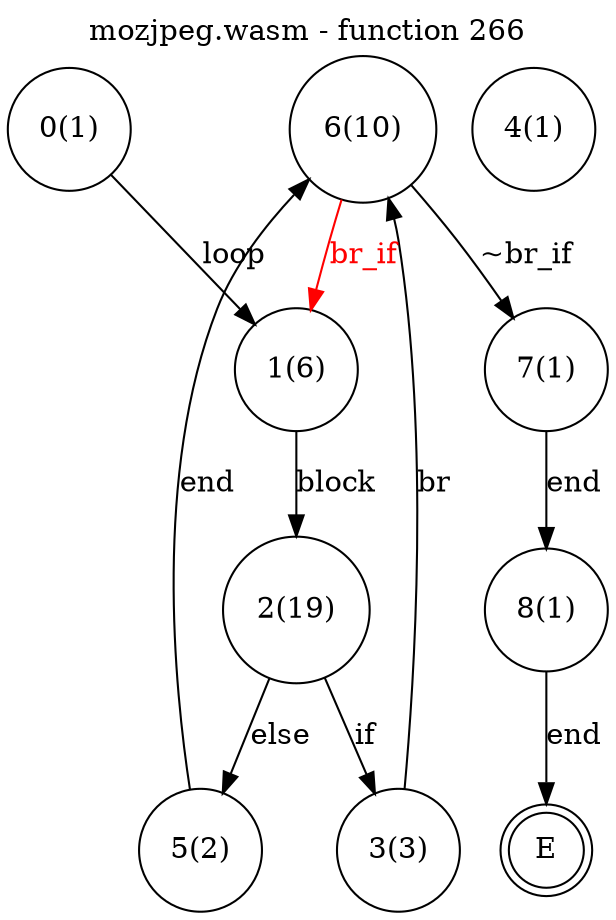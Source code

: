 digraph finite_state_machine {
    label = "mozjpeg.wasm - function 266"
    labelloc =  t
    labelfontsize = 16
    labelfontcolor = black
    labelfontname = "Helvetica"
    node [shape = doublecircle]; E ;
node [shape=circle, fontcolor=black, style="", label="0(1)"]0
node [shape=circle, fontcolor=black, style="", label="1(6)"]1
node [shape=circle, fontcolor=black, style="", label="2(19)"]2
node [shape=circle, fontcolor=black, style="", label="3(3)"]3
node [shape=circle, fontcolor=black, style="", label="4(1)"]4
node [shape=circle, fontcolor=black, style="", label="5(2)"]5
node [shape=circle, fontcolor=black, style="", label="6(10)"]6
node [shape=circle, fontcolor=black, style="", label="7(1)"]7
node [shape=circle, fontcolor=black, style="", label="8(1)"]8
node [shape=circle, fontcolor=black, style="", label="E"]E
    0 -> 1[label="loop"];
    1 -> 2[label="block"];
    2 -> 3[label="if"];
    2 -> 5[label="else"];
    3 -> 6[label="br"];
    5 -> 6[label="end"];
    6 -> 7[label="~br_if"];
    6 -> 1[color="red" fontcolor="red" label="br_if"];
    7 -> 8[label="end"];
    8 -> E[label="end"];
}
